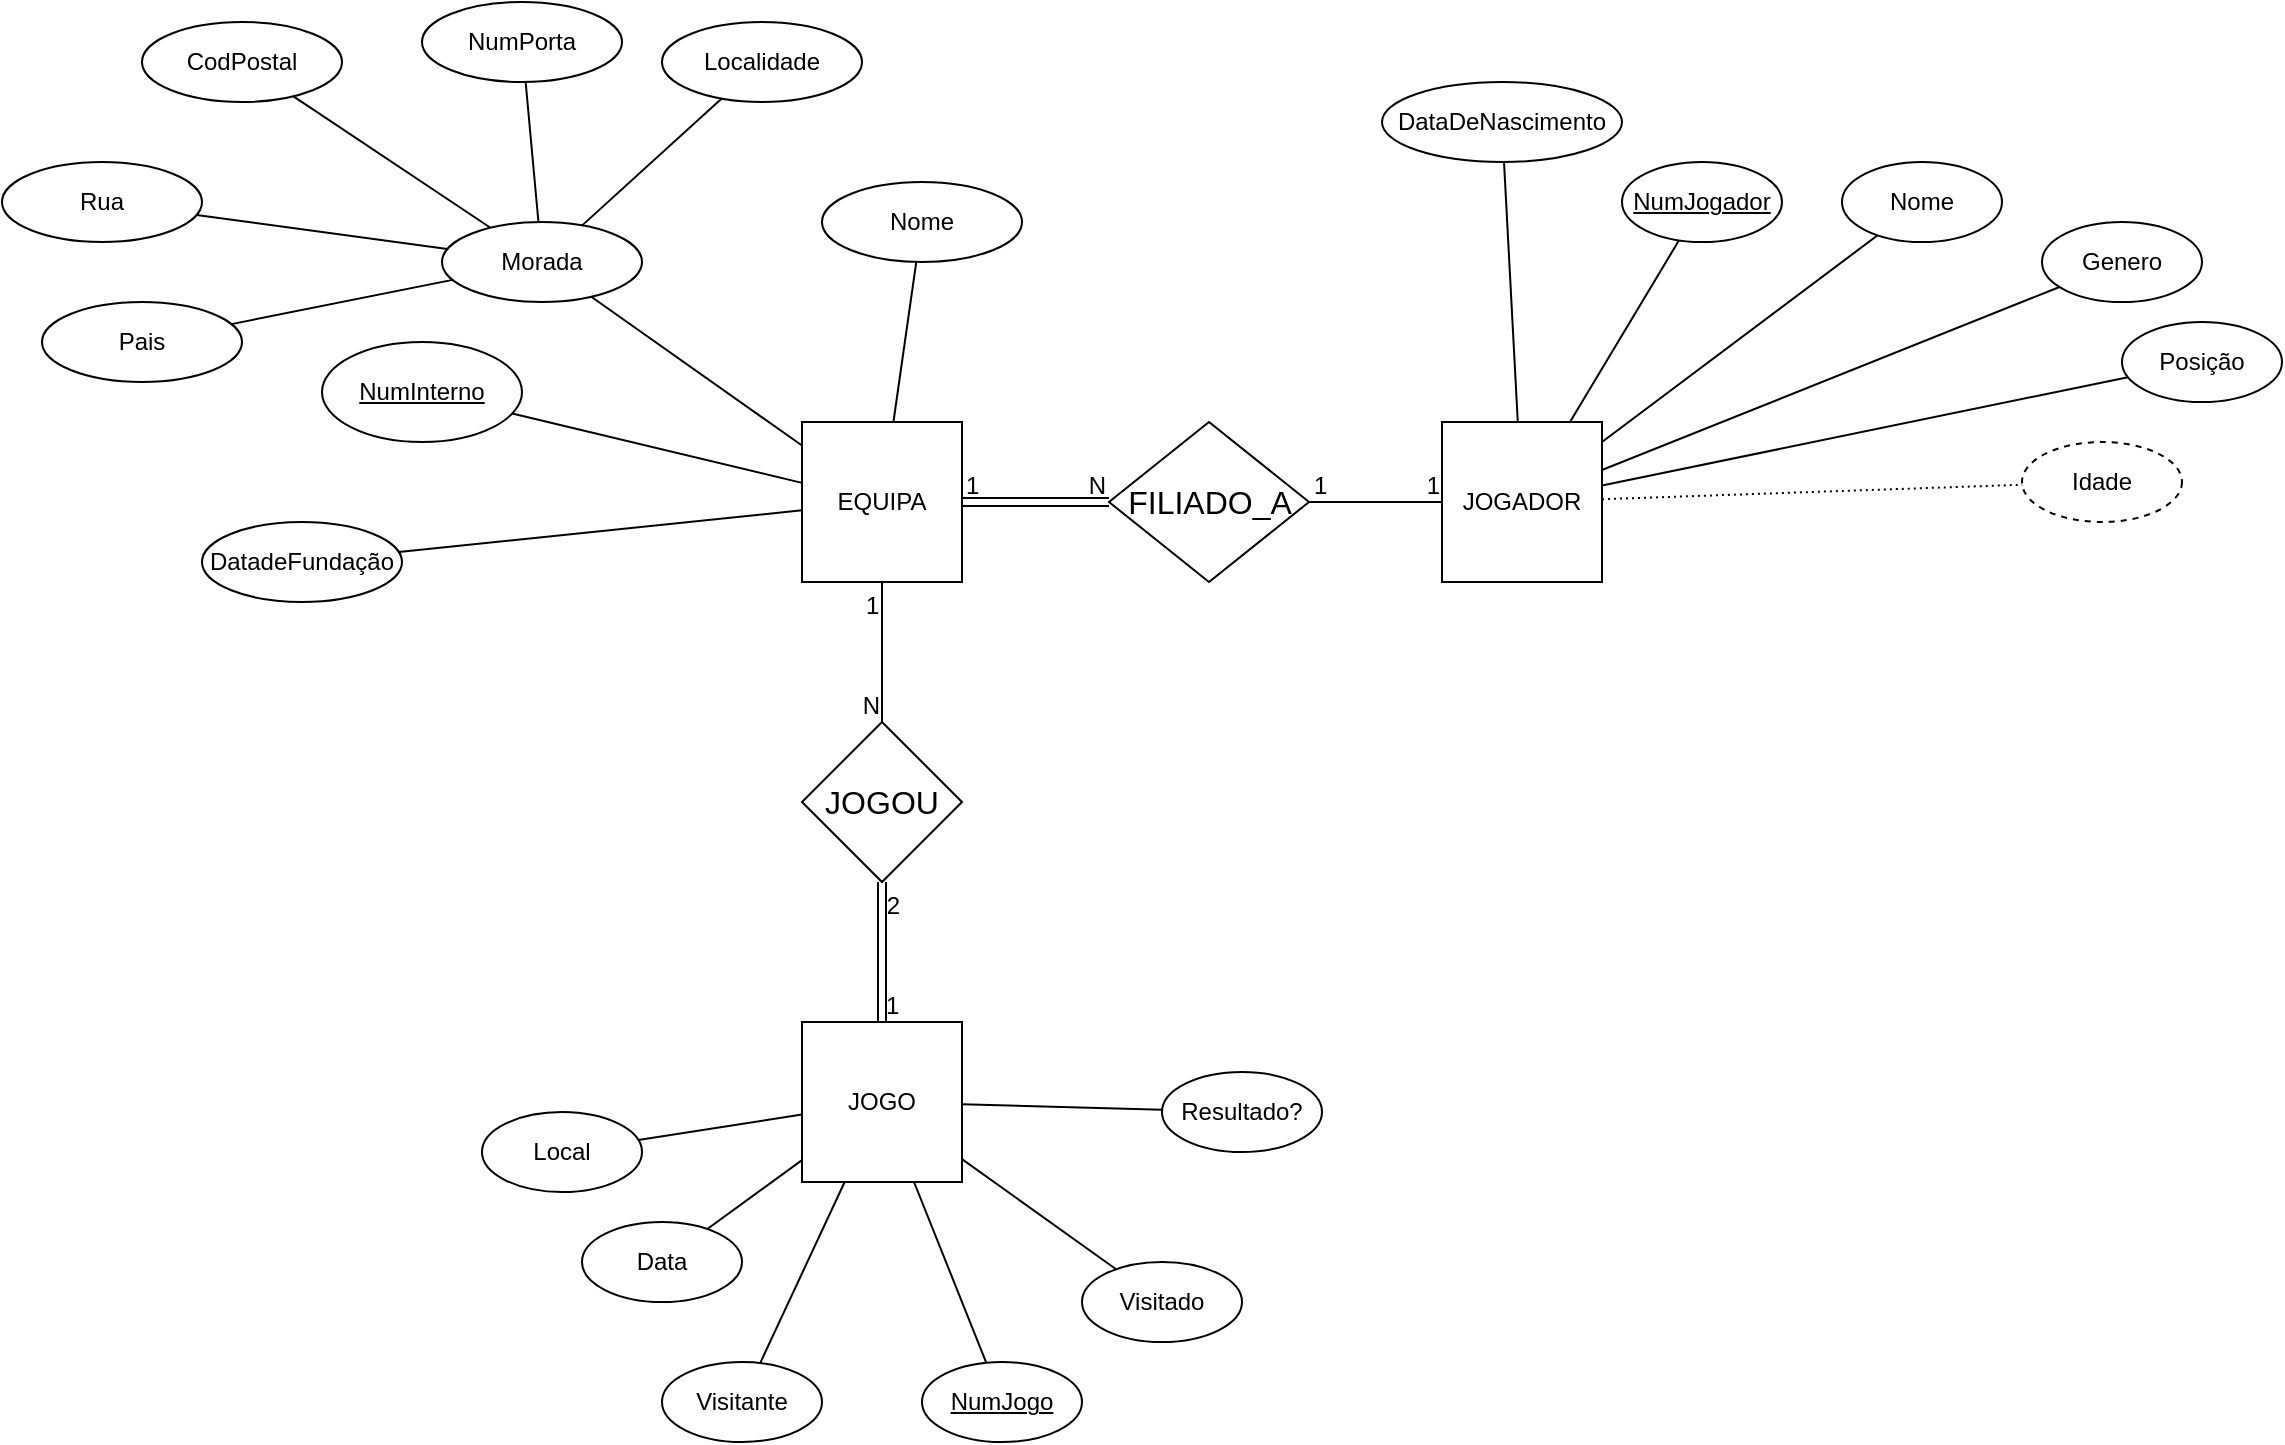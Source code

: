 <mxfile version="24.7.16">
  <diagram name="Página-1" id="fRqKBnReKZPvyhbqk0g7">
    <mxGraphModel dx="2021" dy="750" grid="1" gridSize="10" guides="1" tooltips="1" connect="1" arrows="1" fold="1" page="1" pageScale="1" pageWidth="827" pageHeight="1169" math="0" shadow="0">
      <root>
        <mxCell id="0" />
        <mxCell id="1" parent="0" />
        <mxCell id="w24g3oQtqLChynbJlNou-1" value="EQUIPA" style="rounded=0;whiteSpace=wrap;html=1;" vertex="1" parent="1">
          <mxGeometry x="210" y="220" width="80" height="80" as="geometry" />
        </mxCell>
        <mxCell id="w24g3oQtqLChynbJlNou-2" value="JOGADOR" style="rounded=0;whiteSpace=wrap;html=1;" vertex="1" parent="1">
          <mxGeometry x="530" y="220" width="80" height="80" as="geometry" />
        </mxCell>
        <mxCell id="w24g3oQtqLChynbJlNou-3" value="JOGO" style="rounded=0;whiteSpace=wrap;html=1;" vertex="1" parent="1">
          <mxGeometry x="210" y="520" width="80" height="80" as="geometry" />
        </mxCell>
        <mxCell id="w24g3oQtqLChynbJlNou-4" value="Data&lt;span style=&quot;color: rgba(0, 0, 0, 0); font-family: monospace; font-size: 0px; text-align: start; text-wrap: nowrap;&quot;&gt;%3CmxGraphModel%3E%3Croot%3E%3CmxCell%20id%3D%220%22%2F%3E%3CmxCell%20id%3D%221%22%20parent%3D%220%22%2F%3E%3CmxCell%20id%3D%222%22%20value%3D%22%22%20style%3D%22rhombus%3BwhiteSpace%3Dwrap%3Bhtml%3D1%3B%22%20vertex%3D%221%22%20parent%3D%221%22%3E%3CmxGeometry%20x%3D%22480%22%20y%3D%22280%22%20width%3D%2280%22%20height%3D%2280%22%20as%3D%22geometry%22%2F%3E%3C%2FmxCell%3E%3C%2Froot%3E%3C%2FmxGraphModel%3E&lt;/span&gt;" style="ellipse;whiteSpace=wrap;html=1;align=center;" vertex="1" parent="1">
          <mxGeometry x="100" y="620" width="80" height="40" as="geometry" />
        </mxCell>
        <mxCell id="w24g3oQtqLChynbJlNou-5" value="Resultado?" style="ellipse;whiteSpace=wrap;html=1;align=center;" vertex="1" parent="1">
          <mxGeometry x="390" y="545" width="80" height="40" as="geometry" />
        </mxCell>
        <mxCell id="w24g3oQtqLChynbJlNou-6" value="" style="endArrow=none;html=1;rounded=0;" edge="1" parent="1" source="w24g3oQtqLChynbJlNou-3" target="w24g3oQtqLChynbJlNou-4">
          <mxGeometry relative="1" as="geometry">
            <mxPoint x="310" y="670" as="sourcePoint" />
            <mxPoint x="470" y="670" as="targetPoint" />
          </mxGeometry>
        </mxCell>
        <mxCell id="w24g3oQtqLChynbJlNou-7" value="" style="endArrow=none;html=1;rounded=0;" edge="1" parent="1" source="w24g3oQtqLChynbJlNou-3" target="w24g3oQtqLChynbJlNou-5">
          <mxGeometry relative="1" as="geometry">
            <mxPoint x="432" y="600" as="sourcePoint" />
            <mxPoint x="576" y="703" as="targetPoint" />
          </mxGeometry>
        </mxCell>
        <mxCell id="w24g3oQtqLChynbJlNou-8" value="" style="endArrow=none;html=1;rounded=0;" edge="1" parent="1" source="w24g3oQtqLChynbJlNou-3" target="w24g3oQtqLChynbJlNou-11">
          <mxGeometry relative="1" as="geometry">
            <mxPoint x="330" y="583" as="sourcePoint" />
            <mxPoint x="140" y="640" as="targetPoint" />
          </mxGeometry>
        </mxCell>
        <mxCell id="w24g3oQtqLChynbJlNou-9" value="DatadeFundação" style="ellipse;whiteSpace=wrap;html=1;align=center;" vertex="1" parent="1">
          <mxGeometry x="-90" y="270" width="100" height="40" as="geometry" />
        </mxCell>
        <mxCell id="w24g3oQtqLChynbJlNou-10" value="Morada" style="ellipse;whiteSpace=wrap;html=1;align=center;" vertex="1" parent="1">
          <mxGeometry x="30" y="120" width="100" height="40" as="geometry" />
        </mxCell>
        <mxCell id="w24g3oQtqLChynbJlNou-11" value="Local" style="ellipse;whiteSpace=wrap;html=1;align=center;" vertex="1" parent="1">
          <mxGeometry x="50" y="565" width="80" height="40" as="geometry" />
        </mxCell>
        <mxCell id="w24g3oQtqLChynbJlNou-12" value="Visitante" style="ellipse;whiteSpace=wrap;html=1;align=center;" vertex="1" parent="1">
          <mxGeometry x="140" y="690" width="80" height="40" as="geometry" />
        </mxCell>
        <mxCell id="w24g3oQtqLChynbJlNou-13" value="" style="endArrow=none;html=1;rounded=0;" edge="1" parent="1" source="w24g3oQtqLChynbJlNou-3" target="w24g3oQtqLChynbJlNou-12">
          <mxGeometry relative="1" as="geometry">
            <mxPoint x="200" y="670" as="sourcePoint" />
            <mxPoint x="360" y="670" as="targetPoint" />
          </mxGeometry>
        </mxCell>
        <mxCell id="w24g3oQtqLChynbJlNou-14" value="Visitado" style="ellipse;whiteSpace=wrap;html=1;align=center;" vertex="1" parent="1">
          <mxGeometry x="350" y="640" width="80" height="40" as="geometry" />
        </mxCell>
        <mxCell id="w24g3oQtqLChynbJlNou-15" value="" style="endArrow=none;html=1;rounded=0;" edge="1" parent="1" source="w24g3oQtqLChynbJlNou-3" target="w24g3oQtqLChynbJlNou-14">
          <mxGeometry relative="1" as="geometry">
            <mxPoint x="200" y="670" as="sourcePoint" />
            <mxPoint x="360" y="670" as="targetPoint" />
          </mxGeometry>
        </mxCell>
        <mxCell id="w24g3oQtqLChynbJlNou-16" value="NumJogo" style="ellipse;whiteSpace=wrap;html=1;align=center;fontStyle=4;" vertex="1" parent="1">
          <mxGeometry x="270" y="690" width="80" height="40" as="geometry" />
        </mxCell>
        <mxCell id="w24g3oQtqLChynbJlNou-17" value="" style="endArrow=none;html=1;rounded=0;" edge="1" parent="1" source="w24g3oQtqLChynbJlNou-16" target="w24g3oQtqLChynbJlNou-3">
          <mxGeometry relative="1" as="geometry">
            <mxPoint x="200" y="670" as="sourcePoint" />
            <mxPoint x="360" y="670" as="targetPoint" />
          </mxGeometry>
        </mxCell>
        <mxCell id="w24g3oQtqLChynbJlNou-18" value="Nome" style="ellipse;whiteSpace=wrap;html=1;align=center;" vertex="1" parent="1">
          <mxGeometry x="220" y="100" width="100" height="40" as="geometry" />
        </mxCell>
        <mxCell id="w24g3oQtqLChynbJlNou-19" value="NumInterno" style="ellipse;whiteSpace=wrap;html=1;align=center;fontStyle=4;" vertex="1" parent="1">
          <mxGeometry x="-30" y="180" width="100" height="50" as="geometry" />
        </mxCell>
        <mxCell id="w24g3oQtqLChynbJlNou-20" value="" style="endArrow=none;html=1;rounded=0;" edge="1" parent="1" source="w24g3oQtqLChynbJlNou-1" target="w24g3oQtqLChynbJlNou-10">
          <mxGeometry relative="1" as="geometry">
            <mxPoint x="220" y="260" as="sourcePoint" />
            <mxPoint x="380" y="260" as="targetPoint" />
          </mxGeometry>
        </mxCell>
        <mxCell id="w24g3oQtqLChynbJlNou-21" value="" style="endArrow=none;html=1;rounded=0;" edge="1" parent="1" source="w24g3oQtqLChynbJlNou-1" target="w24g3oQtqLChynbJlNou-18">
          <mxGeometry relative="1" as="geometry">
            <mxPoint x="168" y="250" as="sourcePoint" />
            <mxPoint x="138" y="320" as="targetPoint" />
          </mxGeometry>
        </mxCell>
        <mxCell id="w24g3oQtqLChynbJlNou-22" value="" style="endArrow=none;html=1;rounded=0;" edge="1" parent="1" source="w24g3oQtqLChynbJlNou-10" target="w24g3oQtqLChynbJlNou-44">
          <mxGeometry relative="1" as="geometry">
            <mxPoint x="180" y="170" as="sourcePoint" />
            <mxPoint x="-110" y="200" as="targetPoint" />
          </mxGeometry>
        </mxCell>
        <mxCell id="w24g3oQtqLChynbJlNou-23" value="" style="endArrow=none;html=1;rounded=0;" edge="1" parent="1" source="w24g3oQtqLChynbJlNou-10" target="w24g3oQtqLChynbJlNou-40">
          <mxGeometry relative="1" as="geometry">
            <mxPoint x="188" y="270" as="sourcePoint" />
            <mxPoint x="-16.903" y="229.86" as="targetPoint" />
          </mxGeometry>
        </mxCell>
        <mxCell id="w24g3oQtqLChynbJlNou-24" value="" style="endArrow=none;html=1;rounded=0;" edge="1" parent="1" source="w24g3oQtqLChynbJlNou-10" target="w24g3oQtqLChynbJlNou-42">
          <mxGeometry relative="1" as="geometry">
            <mxPoint x="198" y="280" as="sourcePoint" />
            <mxPoint x="-12.265" y="273.359" as="targetPoint" />
          </mxGeometry>
        </mxCell>
        <mxCell id="w24g3oQtqLChynbJlNou-25" value="" style="endArrow=none;html=1;rounded=0;" edge="1" parent="1" source="w24g3oQtqLChynbJlNou-10" target="w24g3oQtqLChynbJlNou-41">
          <mxGeometry relative="1" as="geometry">
            <mxPoint x="208" y="290" as="sourcePoint" />
            <mxPoint x="14.074" y="330.809" as="targetPoint" />
          </mxGeometry>
        </mxCell>
        <mxCell id="w24g3oQtqLChynbJlNou-26" value="" style="endArrow=none;html=1;rounded=0;" edge="1" parent="1" source="w24g3oQtqLChynbJlNou-1" target="w24g3oQtqLChynbJlNou-9">
          <mxGeometry relative="1" as="geometry">
            <mxPoint x="130" y="215" as="sourcePoint" />
            <mxPoint x="-8" y="181" as="targetPoint" />
          </mxGeometry>
        </mxCell>
        <mxCell id="w24g3oQtqLChynbJlNou-27" value="" style="endArrow=none;html=1;rounded=0;" edge="1" parent="1" source="w24g3oQtqLChynbJlNou-1" target="w24g3oQtqLChynbJlNou-19">
          <mxGeometry relative="1" as="geometry">
            <mxPoint x="140" y="225" as="sourcePoint" />
            <mxPoint x="2" y="191" as="targetPoint" />
          </mxGeometry>
        </mxCell>
        <mxCell id="w24g3oQtqLChynbJlNou-28" value="NumJogador" style="ellipse;whiteSpace=wrap;html=1;align=center;fontStyle=4;" vertex="1" parent="1">
          <mxGeometry x="620" y="90" width="80" height="40" as="geometry" />
        </mxCell>
        <mxCell id="w24g3oQtqLChynbJlNou-29" value="Nome" style="ellipse;whiteSpace=wrap;html=1;align=center;" vertex="1" parent="1">
          <mxGeometry x="730" y="90" width="80" height="40" as="geometry" />
        </mxCell>
        <mxCell id="w24g3oQtqLChynbJlNou-30" value="DataDeNascimento" style="ellipse;whiteSpace=wrap;html=1;align=center;" vertex="1" parent="1">
          <mxGeometry x="500" y="50" width="120" height="40" as="geometry" />
        </mxCell>
        <mxCell id="w24g3oQtqLChynbJlNou-31" value="Genero" style="ellipse;whiteSpace=wrap;html=1;align=center;" vertex="1" parent="1">
          <mxGeometry x="830" y="120" width="80" height="40" as="geometry" />
        </mxCell>
        <mxCell id="w24g3oQtqLChynbJlNou-32" value="Posição" style="ellipse;whiteSpace=wrap;html=1;align=center;" vertex="1" parent="1">
          <mxGeometry x="870" y="170" width="80" height="40" as="geometry" />
        </mxCell>
        <mxCell id="w24g3oQtqLChynbJlNou-33" value="" style="endArrow=none;html=1;rounded=0;" edge="1" parent="1" source="w24g3oQtqLChynbJlNou-30" target="w24g3oQtqLChynbJlNou-2">
          <mxGeometry relative="1" as="geometry">
            <mxPoint x="376" y="190" as="sourcePoint" />
            <mxPoint x="536" y="190" as="targetPoint" />
          </mxGeometry>
        </mxCell>
        <mxCell id="w24g3oQtqLChynbJlNou-34" value="" style="endArrow=none;html=1;rounded=0;" edge="1" parent="1" source="w24g3oQtqLChynbJlNou-31" target="w24g3oQtqLChynbJlNou-2">
          <mxGeometry relative="1" as="geometry">
            <mxPoint x="662" y="96" as="sourcePoint" />
            <mxPoint x="756" y="129" as="targetPoint" />
          </mxGeometry>
        </mxCell>
        <mxCell id="w24g3oQtqLChynbJlNou-35" value="" style="endArrow=none;html=1;rounded=0;" edge="1" parent="1" source="w24g3oQtqLChynbJlNou-29" target="w24g3oQtqLChynbJlNou-2">
          <mxGeometry relative="1" as="geometry">
            <mxPoint x="672" y="106" as="sourcePoint" />
            <mxPoint x="776" y="139" as="targetPoint" />
          </mxGeometry>
        </mxCell>
        <mxCell id="w24g3oQtqLChynbJlNou-36" value="" style="endArrow=none;html=1;rounded=0;" edge="1" parent="1" source="w24g3oQtqLChynbJlNou-28" target="w24g3oQtqLChynbJlNou-2">
          <mxGeometry relative="1" as="geometry">
            <mxPoint x="682" y="116" as="sourcePoint" />
            <mxPoint x="776" y="149" as="targetPoint" />
          </mxGeometry>
        </mxCell>
        <mxCell id="w24g3oQtqLChynbJlNou-37" value="" style="endArrow=none;html=1;rounded=0;" edge="1" parent="1" source="w24g3oQtqLChynbJlNou-32" target="w24g3oQtqLChynbJlNou-2">
          <mxGeometry relative="1" as="geometry">
            <mxPoint x="924" y="121" as="sourcePoint" />
            <mxPoint x="876" y="134" as="targetPoint" />
          </mxGeometry>
        </mxCell>
        <mxCell id="w24g3oQtqLChynbJlNou-38" value="Idade" style="ellipse;whiteSpace=wrap;html=1;align=center;dashed=1;" vertex="1" parent="1">
          <mxGeometry x="820" y="230" width="80" height="40" as="geometry" />
        </mxCell>
        <mxCell id="w24g3oQtqLChynbJlNou-39" value="" style="endArrow=none;html=1;rounded=0;dashed=1;dashPattern=1 2;" edge="1" parent="1" source="w24g3oQtqLChynbJlNou-2" target="w24g3oQtqLChynbJlNou-38">
          <mxGeometry relative="1" as="geometry">
            <mxPoint x="846" y="180" as="sourcePoint" />
            <mxPoint x="596" y="250" as="targetPoint" />
          </mxGeometry>
        </mxCell>
        <mxCell id="w24g3oQtqLChynbJlNou-40" value="Rua" style="ellipse;whiteSpace=wrap;html=1;align=center;" vertex="1" parent="1">
          <mxGeometry x="-190" y="90" width="100" height="40" as="geometry" />
        </mxCell>
        <mxCell id="w24g3oQtqLChynbJlNou-41" value="NumPorta" style="ellipse;whiteSpace=wrap;html=1;align=center;" vertex="1" parent="1">
          <mxGeometry x="20" y="10" width="100" height="40" as="geometry" />
        </mxCell>
        <mxCell id="w24g3oQtqLChynbJlNou-42" value="CodPostal" style="ellipse;whiteSpace=wrap;html=1;align=center;" vertex="1" parent="1">
          <mxGeometry x="-120" y="20" width="100" height="40" as="geometry" />
        </mxCell>
        <mxCell id="w24g3oQtqLChynbJlNou-43" value="Localidade&lt;span style=&quot;color: rgba(0, 0, 0, 0); font-family: monospace; font-size: 0px; text-align: start; text-wrap: nowrap;&quot;&gt;%3CmxGraphModel%3E%3Croot%3E%3CmxCell%20id%3D%220%22%2F%3E%3CmxCell%20id%3D%221%22%20parent%3D%220%22%2F%3E%3CmxCell%20id%3D%222%22%20value%3D%22Rua%22%20style%3D%22ellipse%3BwhiteSpace%3Dwrap%3Bhtml%3D1%3Balign%3Dcenter%3B%22%20vertex%3D%221%22%20parent%3D%221%22%3E%3CmxGeometry%20x%3D%22-190%22%20y%3D%2290%22%20width%3D%22100%22%20height%3D%2240%22%20as%3D%22geometry%22%2F%3E%3C%2FmxCell%3E%3CmxCell%20id%3D%223%22%20value%3D%22NumPorta%22%20style%3D%22ellipse%3BwhiteSpace%3Dwrap%3Bhtml%3D1%3Balign%3Dcenter%3B%22%20vertex%3D%221%22%20parent%3D%221%22%3E%3CmxGeometry%20x%3D%22-210%22%20y%3D%22170%22%20width%3D%22100%22%20height%3D%2240%22%20as%3D%22geometry%22%2F%3E%3C%2FmxCell%3E%3C%2Froot%3E%3C%2FmxGraphModel%3E&lt;/span&gt;" style="ellipse;whiteSpace=wrap;html=1;align=center;" vertex="1" parent="1">
          <mxGeometry x="140" y="20" width="100" height="40" as="geometry" />
        </mxCell>
        <mxCell id="w24g3oQtqLChynbJlNou-44" value="Pais" style="ellipse;whiteSpace=wrap;html=1;align=center;" vertex="1" parent="1">
          <mxGeometry x="-170" y="160" width="100" height="40" as="geometry" />
        </mxCell>
        <mxCell id="w24g3oQtqLChynbJlNou-45" value="" style="endArrow=none;html=1;rounded=0;" edge="1" parent="1" source="w24g3oQtqLChynbJlNou-10" target="w24g3oQtqLChynbJlNou-43">
          <mxGeometry relative="1" as="geometry">
            <mxPoint x="34" y="101" as="sourcePoint" />
            <mxPoint x="66" y="59" as="targetPoint" />
          </mxGeometry>
        </mxCell>
        <mxCell id="w24g3oQtqLChynbJlNou-46" value="&lt;span id=&quot;docs-internal-guid-43029da2-7fff-7df8-2cbf-aa00a2b25a1e&quot;&gt;&lt;span style=&quot;font-size: 12pt; font-family: Calibri, sans-serif; background-color: transparent; font-variant-numeric: normal; font-variant-east-asian: normal; font-variant-alternates: normal; font-variant-position: normal; vertical-align: baseline; white-space-collapse: preserve;&quot;&gt;JOGOU&lt;/span&gt;&lt;/span&gt;" style="shape=rhombus;perimeter=rhombusPerimeter;whiteSpace=wrap;html=1;align=center;" vertex="1" parent="1">
          <mxGeometry x="210" y="370" width="80" height="80" as="geometry" />
        </mxCell>
        <mxCell id="w24g3oQtqLChynbJlNou-51" value="&lt;span id=&quot;docs-internal-guid-9887b025-7fff-62c5-72ed-c3d6865fafb4&quot;&gt;&lt;span style=&quot;font-size: 12pt; font-family: Calibri, sans-serif; background-color: transparent; font-variant-numeric: normal; font-variant-east-asian: normal; font-variant-alternates: normal; font-variant-position: normal; vertical-align: baseline; white-space-collapse: preserve;&quot;&gt;FILIADO_A&lt;/span&gt;&lt;/span&gt;" style="shape=rhombus;perimeter=rhombusPerimeter;whiteSpace=wrap;html=1;align=center;" vertex="1" parent="1">
          <mxGeometry x="363.5" y="220" width="100" height="80" as="geometry" />
        </mxCell>
        <mxCell id="w24g3oQtqLChynbJlNou-56" value="" style="endArrow=none;html=1;rounded=0;" edge="1" parent="1" source="w24g3oQtqLChynbJlNou-51" target="w24g3oQtqLChynbJlNou-2">
          <mxGeometry relative="1" as="geometry">
            <mxPoint x="330" y="390" as="sourcePoint" />
            <mxPoint x="490" y="390" as="targetPoint" />
          </mxGeometry>
        </mxCell>
        <mxCell id="w24g3oQtqLChynbJlNou-57" value="1" style="resizable=0;html=1;whiteSpace=wrap;align=left;verticalAlign=bottom;" connectable="0" vertex="1" parent="w24g3oQtqLChynbJlNou-56">
          <mxGeometry x="-1" relative="1" as="geometry" />
        </mxCell>
        <mxCell id="w24g3oQtqLChynbJlNou-58" value="1" style="resizable=0;html=1;whiteSpace=wrap;align=right;verticalAlign=bottom;" connectable="0" vertex="1" parent="w24g3oQtqLChynbJlNou-56">
          <mxGeometry x="1" relative="1" as="geometry" />
        </mxCell>
        <mxCell id="w24g3oQtqLChynbJlNou-59" value="" style="shape=link;html=1;rounded=0;" edge="1" parent="1" source="w24g3oQtqLChynbJlNou-1" target="w24g3oQtqLChynbJlNou-51">
          <mxGeometry relative="1" as="geometry">
            <mxPoint x="330" y="420" as="sourcePoint" />
            <mxPoint x="490" y="420" as="targetPoint" />
          </mxGeometry>
        </mxCell>
        <mxCell id="w24g3oQtqLChynbJlNou-60" value="1" style="resizable=0;html=1;whiteSpace=wrap;align=left;verticalAlign=bottom;" connectable="0" vertex="1" parent="w24g3oQtqLChynbJlNou-59">
          <mxGeometry x="-1" relative="1" as="geometry" />
        </mxCell>
        <mxCell id="w24g3oQtqLChynbJlNou-61" value="N" style="resizable=0;html=1;whiteSpace=wrap;align=right;verticalAlign=bottom;" connectable="0" vertex="1" parent="w24g3oQtqLChynbJlNou-59">
          <mxGeometry x="1" relative="1" as="geometry" />
        </mxCell>
        <mxCell id="w24g3oQtqLChynbJlNou-62" value="" style="endArrow=none;html=1;rounded=0;" edge="1" parent="1" source="w24g3oQtqLChynbJlNou-1" target="w24g3oQtqLChynbJlNou-46">
          <mxGeometry relative="1" as="geometry">
            <mxPoint x="440" y="350" as="sourcePoint" />
            <mxPoint x="510" y="350" as="targetPoint" />
          </mxGeometry>
        </mxCell>
        <mxCell id="w24g3oQtqLChynbJlNou-63" value="1" style="resizable=0;html=1;whiteSpace=wrap;align=left;verticalAlign=bottom;" connectable="0" vertex="1" parent="w24g3oQtqLChynbJlNou-62">
          <mxGeometry x="-1" relative="1" as="geometry">
            <mxPoint x="-10" y="20" as="offset" />
          </mxGeometry>
        </mxCell>
        <mxCell id="w24g3oQtqLChynbJlNou-64" value="N" style="resizable=0;html=1;whiteSpace=wrap;align=right;verticalAlign=bottom;" connectable="0" vertex="1" parent="w24g3oQtqLChynbJlNou-62">
          <mxGeometry x="1" relative="1" as="geometry" />
        </mxCell>
        <mxCell id="w24g3oQtqLChynbJlNou-65" value="" style="shape=link;html=1;rounded=0;" edge="1" parent="1" source="w24g3oQtqLChynbJlNou-3">
          <mxGeometry relative="1" as="geometry">
            <mxPoint x="300" y="270" as="sourcePoint" />
            <mxPoint x="250" y="450" as="targetPoint" />
          </mxGeometry>
        </mxCell>
        <mxCell id="w24g3oQtqLChynbJlNou-66" value="1" style="resizable=0;html=1;whiteSpace=wrap;align=left;verticalAlign=bottom;" connectable="0" vertex="1" parent="w24g3oQtqLChynbJlNou-65">
          <mxGeometry x="-1" relative="1" as="geometry" />
        </mxCell>
        <mxCell id="w24g3oQtqLChynbJlNou-67" value="2" style="resizable=0;html=1;whiteSpace=wrap;align=right;verticalAlign=bottom;" connectable="0" vertex="1" parent="w24g3oQtqLChynbJlNou-65">
          <mxGeometry x="1" relative="1" as="geometry">
            <mxPoint x="10" y="20" as="offset" />
          </mxGeometry>
        </mxCell>
      </root>
    </mxGraphModel>
  </diagram>
</mxfile>
